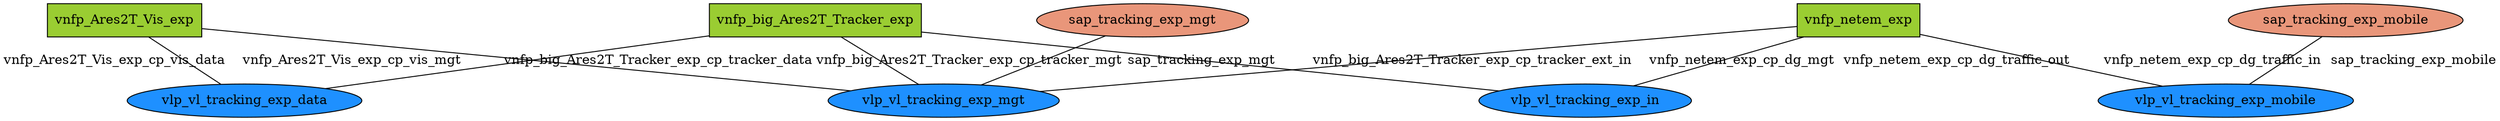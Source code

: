 strict graph G {
  splines=false;
  overlap=false;
  mindist=2.0;
  304837012 [ label="vnfp_big_Ares2T_Tracker_exp" shape="box" style="filled" fillcolor="yellowgreen" ];
  1392640733 [ label="vnfp_Ares2T_Vis_exp" shape="box" style="filled" fillcolor="yellowgreen" ];
  -793362586 [ label="vnfp_netem_exp" shape="box" style="filled" fillcolor="yellowgreen" ];
  -227812888 [ label="vlp_vl_tracking_exp_mobile" shape="oval" style="filled" fillcolor="dodgerblue" ];
  1183339156 [ label="vlp_vl_tracking_exp_mgt" shape="oval" style="filled" fillcolor="dodgerblue" ];
  1008003435 [ label="vlp_vl_tracking_exp_in" shape="oval" style="filled" fillcolor="dodgerblue" ];
  -1971465616 [ label="vlp_vl_tracking_exp_data" shape="oval" style="filled" fillcolor="dodgerblue" ];
  142347183 [ label="sap_tracking_exp_mobile" shape="oval" style="filled" fillcolor="darksalmon" ];
  474467885 [ label="sap_tracking_exp_mgt" shape="oval" style="filled" fillcolor="darksalmon" ];
  304837012 -- 1008003435 [ label="vnfp_big_Ares2T_Tracker_exp_cp_tracker_ext_in" ];
  304837012 -- -1971465616 [ label="vnfp_big_Ares2T_Tracker_exp_cp_tracker_data" ];
  304837012 -- 1183339156 [ label="vnfp_big_Ares2T_Tracker_exp_cp_tracker_mgt" ];
  1392640733 -- -1971465616 [ label="vnfp_Ares2T_Vis_exp_cp_vis_data" ];
  1392640733 -- 1183339156 [ label="vnfp_Ares2T_Vis_exp_cp_vis_mgt" ];
  -793362586 -- 1008003435 [ label="vnfp_netem_exp_cp_dg_traffic_out" ];
  -793362586 -- 1183339156 [ label="vnfp_netem_exp_cp_dg_mgt" ];
  -793362586 -- -227812888 [ label="vnfp_netem_exp_cp_dg_traffic_in" ];
  142347183 -- -227812888 [ label="sap_tracking_exp_mobile" ];
  474467885 -- 1183339156 [ label="sap_tracking_exp_mgt" ];
}
